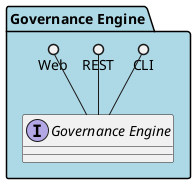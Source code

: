 @startuml



package "Governance Engine" #lightblue {

    interface "Governance Engine" as i {
    
    }


    CLI ()-- i
    REST ()-- i
    Web ()-- i
    


}

@enduml
